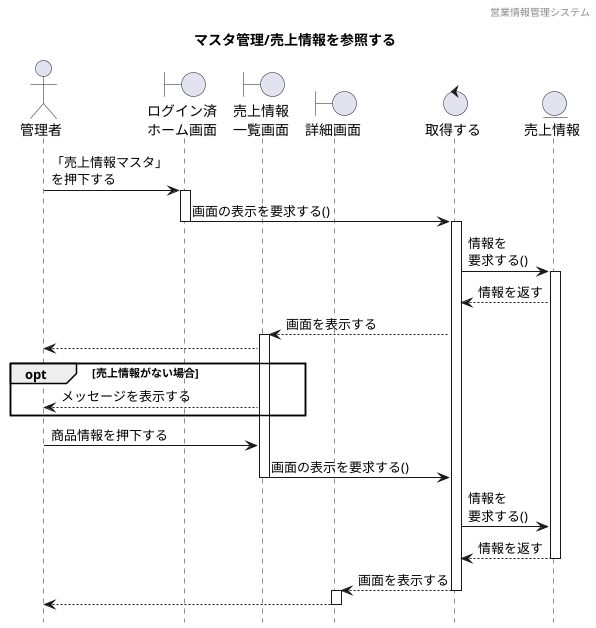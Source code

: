 @startuml sequence

hide footbox
header 営業情報管理システム
title マスタ管理/売上情報を参照する

' actor "" as a
actor "管理者" as a1

' boundary "" as b
boundary "ログイン済\nホーム画面" as b1
boundary "売上情報\n一覧画面" as b2
boundary "詳細画面" as b3

' control "" as c
control "取得する" as c1

' entity "" as e
entity "売上情報" as e1

a1 -> b1 :「売上情報マスタ」\nを押下する
activate b1
b1 -> c1 : 画面の表示を要求する()
deactivate b1
activate c1
c1 -> e1: 情報を\n要求する()
activate e1
e1 --> c1: 情報を返す
c1 --> b2: 画面を表示する
activate b2
b2 --> a1
opt 売上情報がない場合
b2 --> a1 : メッセージを表示する
end
a1 -> b2 : 商品情報を押下する
b2 -> c1: 画面の表示を要求する()
deactivate b2
c1 -> e1:情報を\n要求する()
e1 --> c1:情報を返す
deactivate e1
c1 --> b3:画面を表示する
deactivate c1
activate b3
b3 --> a1
deactivate b3

@enduml